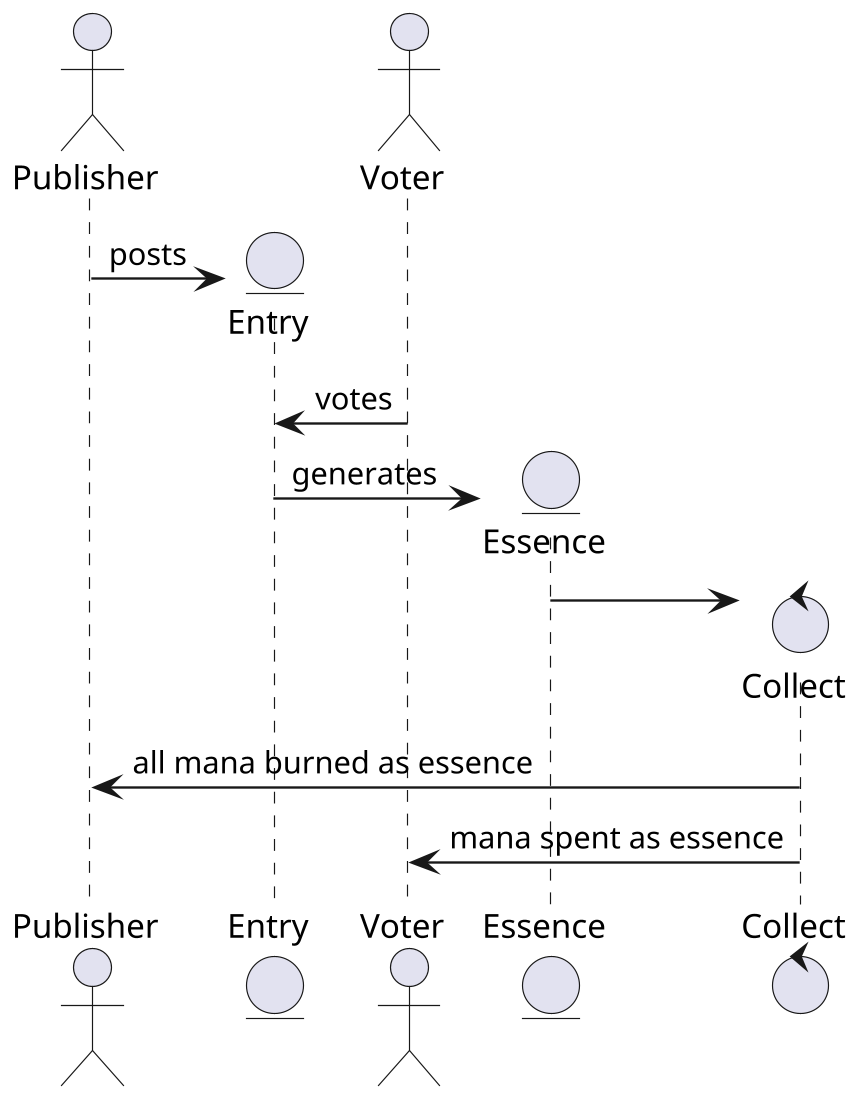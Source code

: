 @startuml
scale 860 width
actor Publisher
create entity Entry
Publisher -> Entry: posts
actor Voter
Voter -> Entry: votes
create entity Essence
Entry -> Essence: generates
create control Collect
Essence -> Collect
Collect -> Publisher: all mana burned as essence
Collect -> Voter: mana spent as essence
@enduml